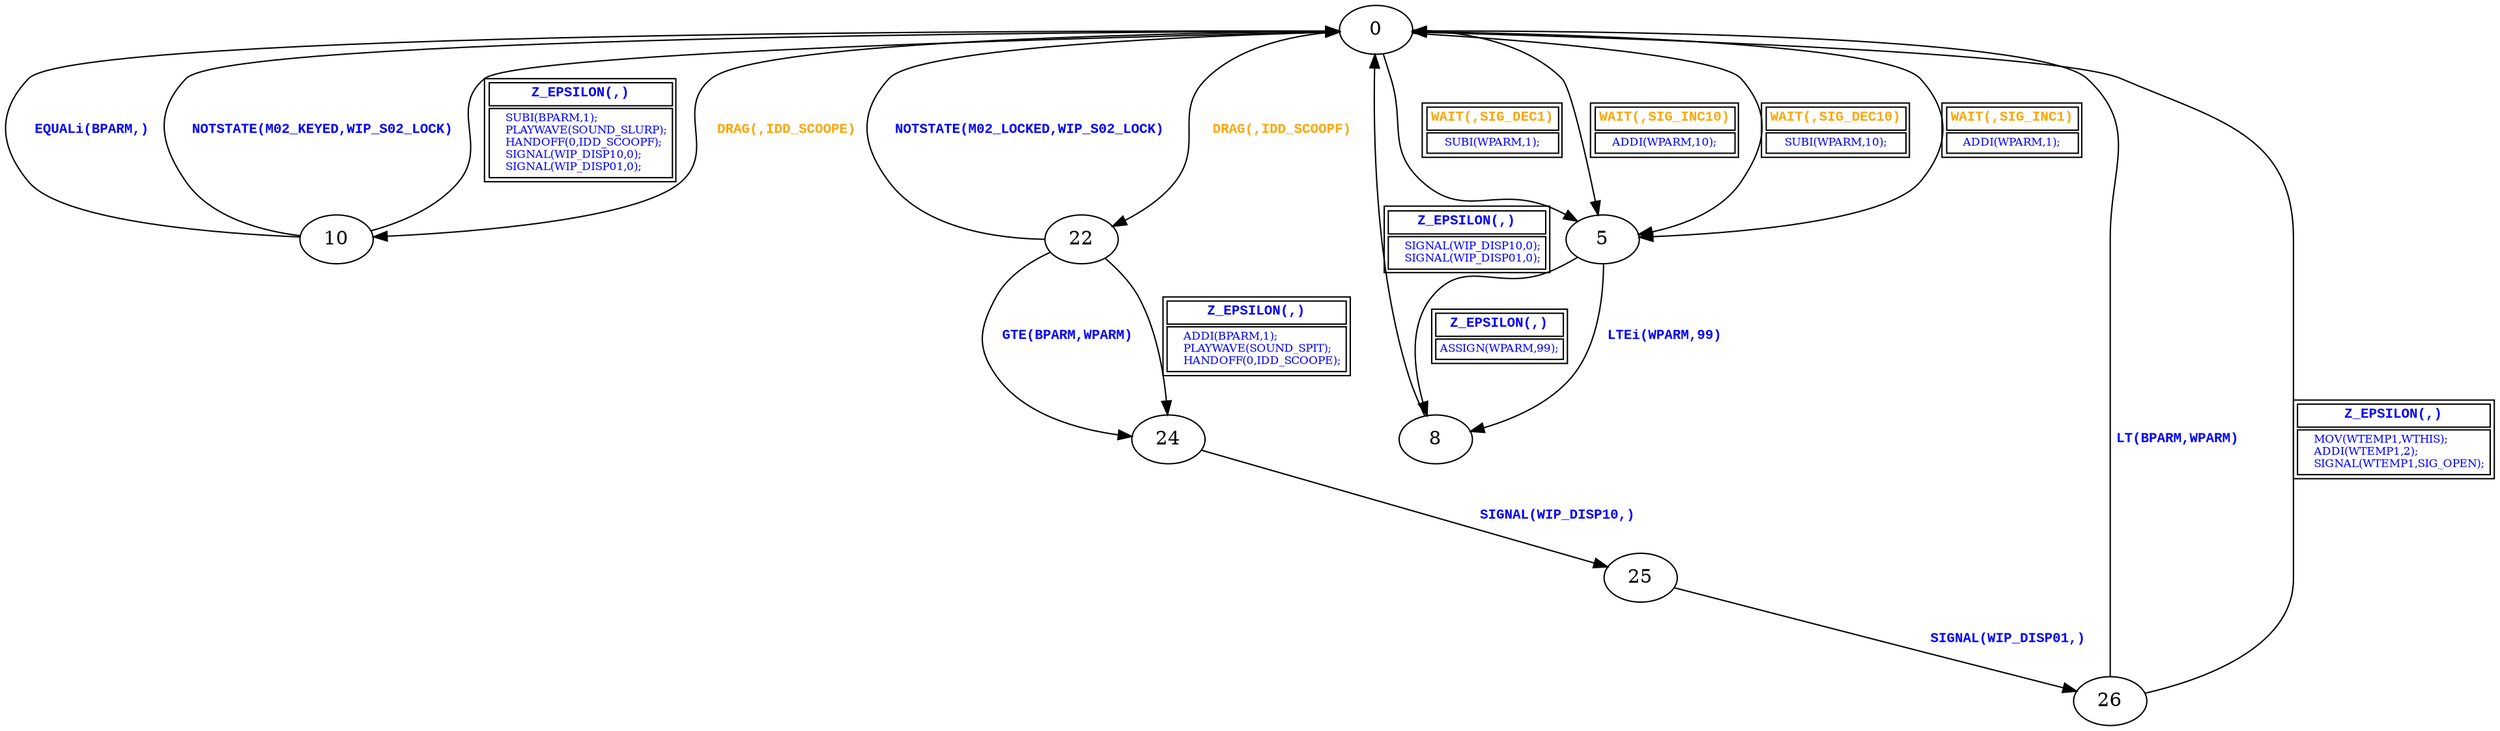 digraph {
 node [shape=oval];
"0" -> "10"[fontcolor=orange, label=< <table border="0"><tr><td><font face="Courier New" point-size="10"><b>DRAG(,IDD_SCOOPE)<br align="left"/></b></font></td></tr>
</table>>];
"0" -> "22"[fontcolor=orange, label=< <table border="0"><tr><td><font face="Courier New" point-size="10"><b>DRAG(,IDD_SCOOPF)<br align="left"/></b></font></td></tr>
</table>>];
"0" -> "5"[fontcolor=orange, label=< <table border="1"><tr><td><font face="Courier New" point-size="10"><b>WAIT(,SIG_INC1)<br align="left"/></b></font></td></tr>
<tr><td><font point-size="8" color ="blue">ADDI(WPARM,1);<br align="left"/></font></td></tr></table>>];
"0" -> "5"[fontcolor=orange, label=< <table border="1"><tr><td><font face="Courier New" point-size="10"><b>WAIT(,SIG_DEC1)<br align="left"/></b></font></td></tr>
<tr><td><font point-size="8" color ="blue">SUBI(WPARM,1);<br align="left"/></font></td></tr></table>>];
"0" -> "5"[fontcolor=orange, label=< <table border="1"><tr><td><font face="Courier New" point-size="10"><b>WAIT(,SIG_INC10)<br align="left"/></b></font></td></tr>
<tr><td><font point-size="8" color ="blue">ADDI(WPARM,10);<br align="left"/></font></td></tr></table>>];
"0" -> "5"[fontcolor=orange, label=< <table border="1"><tr><td><font face="Courier New" point-size="10"><b>WAIT(,SIG_DEC10)<br align="left"/></b></font></td></tr>
<tr><td><font point-size="8" color ="blue">SUBI(WPARM,10);<br align="left"/></font></td></tr></table>>];
"10" -> "0"[fontcolor=blue, label=< <table border="0"><tr><td><font face="Courier New" point-size="10"><b>EQUALi(BPARM,)<br align="left"/></b></font></td></tr>
</table>>];
"10" -> "0"[fontcolor=blue, label=< <table border="0"><tr><td><font face="Courier New" point-size="10"><b>NOTSTATE(M02_KEYED,WIP_S02_LOCK)<br align="left"/></b></font></td></tr>
</table>>];
"10" -> "0"[fontcolor=blue, label=< <table border="1"><tr><td><font face="Courier New" point-size="10"><b>Z_EPSILON(,)<br align="left"/></b></font></td></tr>
<tr><td><font point-size="8" color ="blue">    SUBI(BPARM,1);<br align="left"/>    PLAYWAVE(SOUND_SLURP);<br align="left"/>    HANDOFF(0,IDD_SCOOPF);<br align="left"/>    SIGNAL(WIP_DISP10,0);<br align="left"/>    SIGNAL(WIP_DISP01,0);<br align="left"/></font></td></tr></table>>];
"22" -> "24"[fontcolor=blue, label=< <table border="0"><tr><td><font face="Courier New" point-size="10"><b>GTE(BPARM,WPARM)<br align="left"/></b></font></td></tr>
</table>>];
"22" -> "0"[fontcolor=blue, label=< <table border="0"><tr><td><font face="Courier New" point-size="10"><b>NOTSTATE(M02_LOCKED,WIP_S02_LOCK)<br align="left"/></b></font></td></tr>
</table>>];
"22" -> "24"[fontcolor=blue, label=< <table border="1"><tr><td><font face="Courier New" point-size="10"><b>Z_EPSILON(,)<br align="left"/></b></font></td></tr>
<tr><td><font point-size="8" color ="blue">    ADDI(BPARM,1);<br align="left"/>    PLAYWAVE(SOUND_SPIT);<br align="left"/>    HANDOFF(0,IDD_SCOOPE);<br align="left"/></font></td></tr></table>>];
"24" -> "25"[fontcolor=blue, label=< <table border="0"><tr><td><font face="Courier New" point-size="10"><b>SIGNAL(WIP_DISP10,)<br align="left"/></b></font></td></tr>
</table>>];
"25" -> "26"[fontcolor=blue, label=< <table border="0"><tr><td><font face="Courier New" point-size="10"><b>SIGNAL(WIP_DISP01,)<br align="left"/></b></font></td></tr>
</table>>];
"26" -> "0"[fontcolor=blue, label=< <table border="0"><tr><td><font face="Courier New" point-size="10"><b>LT(BPARM,WPARM)<br align="left"/></b></font></td></tr>
</table>>];
"26" -> "0"[fontcolor=blue, label=< <table border="1"><tr><td><font face="Courier New" point-size="10"><b>Z_EPSILON(,)<br align="left"/></b></font></td></tr>
<tr><td><font point-size="8" color ="blue">    MOV(WTEMP1,WTHIS);<br align="left"/>    ADDI(WTEMP1,2);<br align="left"/>    SIGNAL(WTEMP1,SIG_OPEN);<br align="left"/></font></td></tr></table>>];
"5" -> "8"[fontcolor=blue, label=< <table border="0"><tr><td><font face="Courier New" point-size="10"><b>LTEi(WPARM,99)<br align="left"/></b></font></td></tr>
</table>>];
"5" -> "8"[fontcolor=blue, label=< <table border="1"><tr><td><font face="Courier New" point-size="10"><b>Z_EPSILON(,)<br align="left"/></b></font></td></tr>
<tr><td><font point-size="8" color ="blue">ASSIGN(WPARM,99);<br align="left"/></font></td></tr></table>>];
"8" -> "0"[fontcolor=blue, label=< <table border="1"><tr><td><font face="Courier New" point-size="10"><b>Z_EPSILON(,)<br align="left"/></b></font></td></tr>
<tr><td><font point-size="8" color ="blue">    SIGNAL(WIP_DISP10,0);<br align="left"/>    SIGNAL(WIP_DISP01,0);<br align="left"/></font></td></tr></table>>];
}

